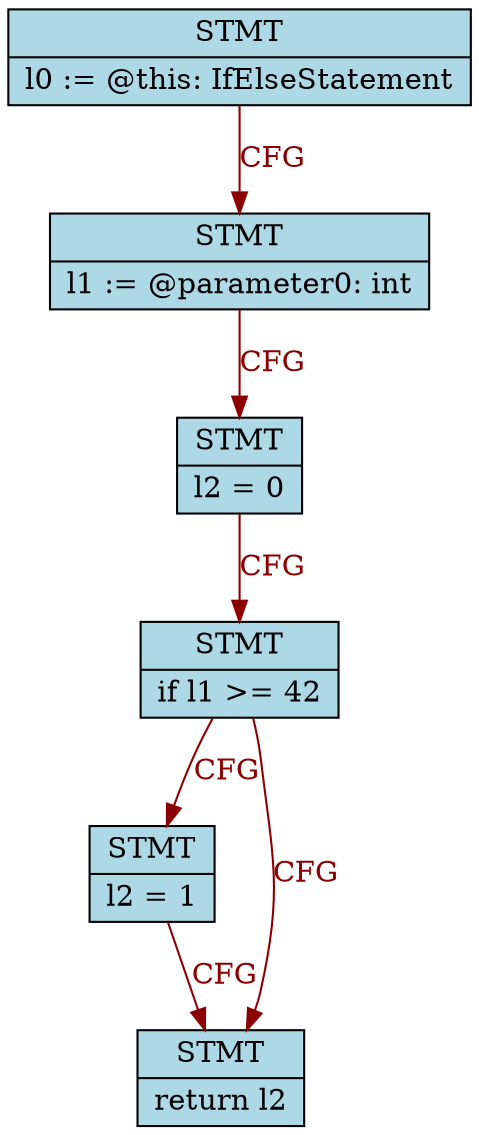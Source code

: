 digraph CFG {
	rankdir=TB;
	node [style=filled, shape=record];
	edge [style=filled]	"1940629919" [label="{<f0> STMT | <f1> l0 := @this: IfElseStatement}", fillcolor="lightblue"];
	"251248365" [label="{<f0> STMT | <f1> l1 := @parameter0: int}", fillcolor="lightblue"];
	"-1001156250" [label="{<f0> STMT | <f1> l2 = 0}", fillcolor="lightblue"];
	"1466611112" [label="{<f0> STMT | <f1> if l1 &gt;= 42}", fillcolor="lightblue"];
	"1795247249" [label="{<f0> STMT | <f1> l2 = 1}", fillcolor="lightblue"];
	"-1381463631" [label="{<f0> STMT | <f1> return l2}", fillcolor="lightblue"];
	"1940629919" -> "251248365"[label="CFG", color="darkred", fontcolor="darkred"];
	"251248365" -> "-1001156250"[label="CFG", color="darkred", fontcolor="darkred"];
	"-1001156250" -> "1466611112"[label="CFG", color="darkred", fontcolor="darkred"];
	"1466611112" -> "1795247249"[label="CFG", color="darkred", fontcolor="darkred"];
	"1466611112" -> "-1381463631"[label="CFG", color="darkred", fontcolor="darkred"];
	"1795247249" -> "-1381463631"[label="CFG", color="darkred", fontcolor="darkred"];
}
